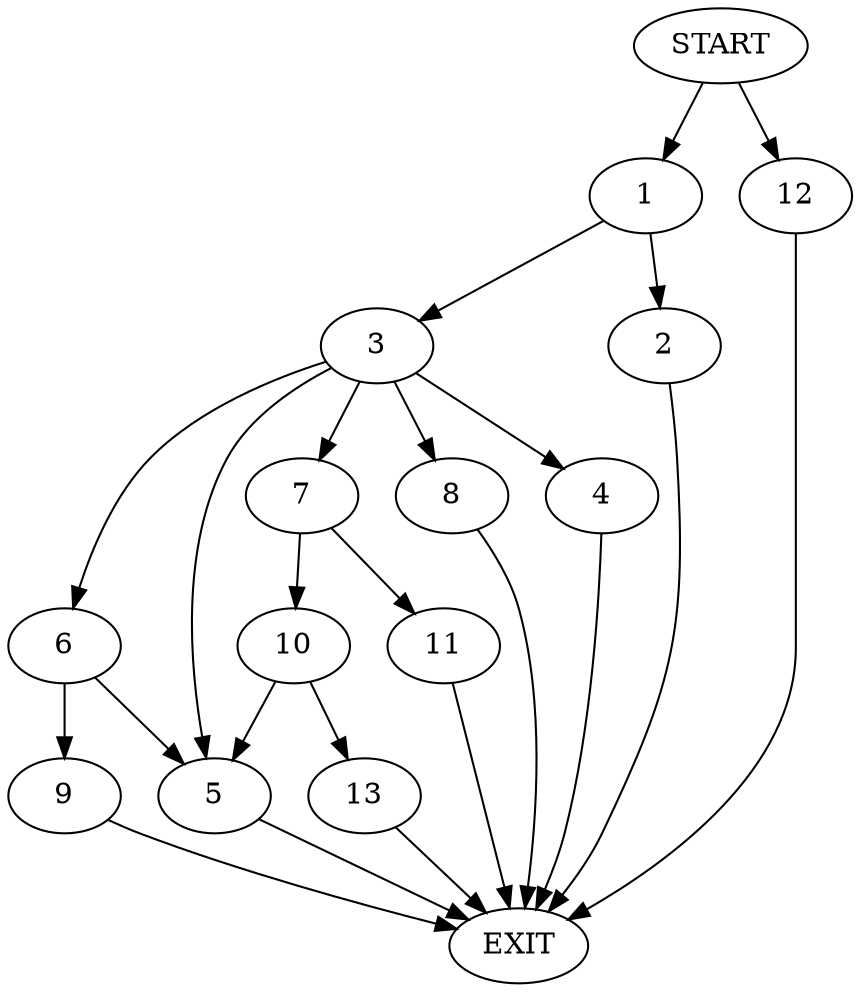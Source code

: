 digraph {
0 [label="START"]
14 [label="EXIT"]
0 -> 1
1 -> 2
1 -> 3
2 -> 14
3 -> 4
3 -> 5
3 -> 6
3 -> 7
3 -> 8
4 -> 14
5 -> 14
6 -> 5
6 -> 9
7 -> 10
7 -> 11
8 -> 14
0 -> 12
12 -> 14
11 -> 14
10 -> 5
10 -> 13
13 -> 14
9 -> 14
}
